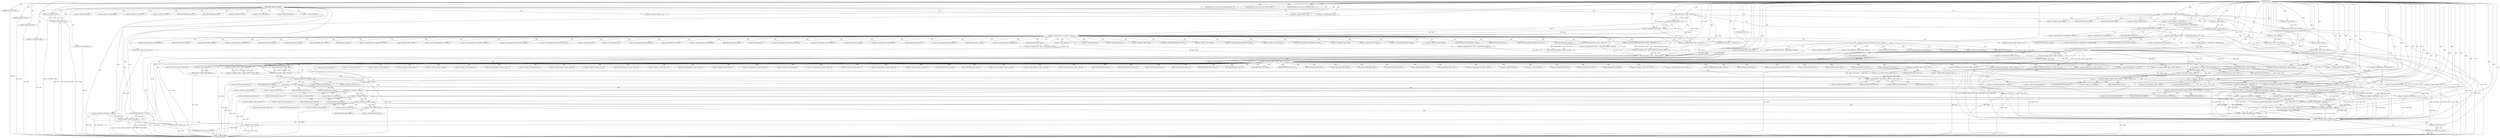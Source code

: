 digraph "FUN1" {  
"8" [label = <(METHOD,FUN1)<SUB>1</SUB>> ]
"538" [label = <(METHOD_RETURN,long)<SUB>1</SUB>> ]
"9" [label = <(PARAM,struct VAR1 *VAR1)<SUB>1</SUB>> ]
"10" [label = <(PARAM,unsigned int VAR2)<SUB>1</SUB>> ]
"11" [label = <(PARAM,unsigned long VAR3)<SUB>1</SUB>> ]
"536" [label = <(RETURN,return 0;,return 0;)<SUB>158</SUB>> ]
"16" [label = <(IDENTIFIER,VAR2,switch(VAR2))<SUB>6</SUB>> ]
"537" [label = <(LITERAL,0,return 0;)<SUB>158</SUB>> ]
"19" [label = <(IDENTIFIER,VAR7,{
	case VAR7:
	{
		
		struct digi_dinfo VAR8;
 ...)<SUB>7</SUB>> ]
"54" [label = <(IDENTIFIER,VAR15,{
	case VAR7:
	{
		
		struct digi_dinfo VAR8;
 ...)<SUB>27</SUB>> ]
"197" [label = <(IDENTIFIER,VAR36,{
	case VAR7:
	{
		
		struct digi_dinfo VAR8;
 ...)<SUB>64</SUB>> ]
"22" [label = <(FUN2,FUN2(&amp;VAR9, VAR4))<SUB>12</SUB>> ]
"26" [label = <(&lt;operator&gt;.assignment,VAR8.VAR10 = VAR11)<SUB>16</SUB>> ]
"31" [label = <(sprintf,sprintf(VAR8.VAR12, &quot;&quot;, VAR13))<SUB>17</SUB>> ]
"37" [label = <(FUN3,FUN3(&amp;VAR9, VAR4))<SUB>19</SUB>> ]
"81" [label = <(memset,memset(&amp;VAR17, 0, sizeof(VAR17)))<SUB>39</SUB>> ]
"87" [label = <(&lt;operator&gt;.assignment,VAR17.VAR19 = VAR16)<SUB>41</SUB>> ]
"92" [label = <(FUN2,FUN2(&amp;VAR20[VAR16]-&gt;VAR21, VAR4))<SUB>43</SUB>> ]
"100" [label = <(&lt;operator&gt;.assignment,VAR17.VAR22 = VAR20[VAR16]-&gt;VAR23)<SUB>45</SUB>> ]
"109" [label = <(&lt;operator&gt;.assignment,VAR17.VAR24 = VAR20[VAR16]-&gt;VAR25)<SUB>46</SUB>> ]
"118" [label = <(&lt;operator&gt;.assignment,VAR17.VAR26 = 0)<SUB>47</SUB>> ]
"123" [label = <(&lt;operator&gt;.assignment,VAR17.VAR27 = (VAR28)VAR20[VAR16]-&gt;VAR29)<SUB>48</SUB>> ]
"134" [label = <(&lt;operator&gt;.assignment,VAR17.VAR30 = (VAR28)VAR20[VAR16]-&gt;VAR29
			- V...)<SUB>49</SUB>> ]
"176" [label = <(FUN3,FUN3(&amp;VAR20[VAR16]-&gt;VAR21, VAR4))<SUB>56</SUB>> ]
"202" [label = <(&lt;operator&gt;.assignment,VAR40 = 0)<SUB>68</SUB>> ]
"206" [label = <(&lt;operator&gt;.assignment,VAR41 = 0)<SUB>69</SUB>> ]
"210" [label = <(&lt;operator&gt;.assignment,VAR42 = 0)<SUB>70</SUB>> ]
"224" [label = <(&lt;operator&gt;.assignment,VAR41 = VAR39.VAR41)<SUB>75</SUB>> ]
"229" [label = <(&lt;operator&gt;.assignment,VAR42 = VAR39.VAR42)<SUB>76</SUB>> ]
"254" [label = <(&lt;operator&gt;.assignment,VAR38 = VAR20[VAR41]-&gt;VAR43[VAR42])<SUB>86</SUB>> ]
"276" [label = <(memset,memset(&amp;VAR39, 0, sizeof(VAR39)))<SUB>91</SUB>> ]
"282" [label = <(&lt;operator&gt;.assignment,VAR39.VAR41 = VAR41)<SUB>92</SUB>> ]
"287" [label = <(&lt;operator&gt;.assignment,VAR39.VAR42 = VAR42)<SUB>93</SUB>> ]
"292" [label = <(FUN2,FUN2(&amp;VAR38-&gt;VAR46, VAR4))<SUB>95</SUB>> ]
"298" [label = <(&lt;operator&gt;.assignment,VAR40 = (VAR38-&gt;VAR47 | VAR38-&gt;VAR48))<SUB>97</SUB>> ]
"392" [label = <(&lt;operator&gt;.assignment,VAR39.VAR66 = VAR38-&gt;VAR67)<SUB>122</SUB>> ]
"399" [label = <(&lt;operator&gt;.assignment,VAR39.VAR68 = VAR38-&gt;VAR69)<SUB>123</SUB>> ]
"406" [label = <(&lt;operator&gt;.assignment,VAR39.VAR70 = VAR38-&gt;VAR71)<SUB>124</SUB>> ]
"413" [label = <(&lt;operator&gt;.assignment,VAR39.VAR72 = VAR38-&gt;VAR73)<SUB>125</SUB>> ]
"497" [label = <(&lt;operator&gt;.assignment,VAR39.VAR86 = VAR38-&gt;VAR87)<SUB>144</SUB>> ]
"504" [label = <(&lt;operator&gt;.assignment,VAR39.VAR88 = VAR38-&gt;VAR89)<SUB>145</SUB>> ]
"511" [label = <(&lt;operator&gt;.assignment,VAR39.VAR90 = VAR38-&gt;VAR91)<SUB>147</SUB>> ]
"518" [label = <(FUN3,FUN3(&amp;VAR38-&gt;VAR46, VAR4))<SUB>149</SUB>> ]
"42" [label = <(FUN4,FUN4(VAR6, &amp;VAR8, sizeof(VAR8)))<SUB>21</SUB>> ]
"59" [label = <(FUN5,FUN5(&amp;VAR16, VAR6, sizeof(int)))<SUB>33</SUB>> ]
"70" [label = <(&lt;operator&gt;.logicalOr,VAR16 &lt; 0 || VAR16 &gt;= VAR11)<SUB>36</SUB>> ]
"152" [label = <(&lt;operator&gt;.notEquals,VAR20[VAR16]-&gt;VAR32 != VAR33)<SUB>51</SUB>> ]
"185" [label = <(FUN4,FUN4(VAR6, &amp;VAR17, sizeof(VAR17)))<SUB>58</SUB>> ]
"214" [label = <(FUN5,FUN5(&amp;VAR39, VAR6, sizeof(VAR39)))<SUB>72</SUB>> ]
"235" [label = <(&lt;operator&gt;.greaterEqualsThan,VAR41 &gt;= VAR11)<SUB>79</SUB>> ]
"243" [label = <(&lt;operator&gt;.greaterEqualsThan,VAR42 &gt;= VAR20[VAR41]-&gt;VAR35)<SUB>83</SUB>> ]
"264" [label = <(&lt;operator&gt;.logicalOr,!VAR38 || VAR38-&gt;VAR44 != VAR45)<SUB>88</SUB>> ]
"308" [label = <(&lt;operator&gt;.and,VAR40 &amp; VAR49)<SUB>99</SUB>> ]
"323" [label = <(&lt;operator&gt;.and,VAR40 &amp; VAR52)<SUB>103</SUB>> ]
"338" [label = <(&lt;operator&gt;.and,VAR40 &amp; VAR55)<SUB>107</SUB>> ]
"353" [label = <(&lt;operator&gt;.and,VAR40 &amp; VAR58)<SUB>111</SUB>> ]
"368" [label = <(&lt;operator&gt;.and,VAR40 &amp; VAR61)<SUB>115</SUB>> ]
"383" [label = <(&lt;operator&gt;.and,VAR40 &amp; VAR64)<SUB>119</SUB>> ]
"421" [label = <(&lt;operator&gt;.logicalOr,VAR38-&gt;VAR74.VAR75 &amp; VAR76 ||
		    VAR38-&gt;VAR7...)<SUB>127</SUB>> ]
"448" [label = <(&lt;operator&gt;.logicalOr,(VAR38-&gt;VAR79 &amp; VAR80) ||
		    (VAR38-&gt;VAR79 &amp;...)<SUB>133</SUB>> ]
"473" [label = <(&lt;operator&gt;.logicalOr,(VAR38-&gt;VAR79 &amp; VAR83) || (VAR38-&gt;VAR79 &amp; VAR84))<SUB>139</SUB>> ]
"525" [label = <(FUN4,FUN4(VAR6, &amp;VAR39, sizeof(VAR39)))<SUB>151</SUB>> ]
"49" [label = <(RETURN,return -VAR14;,return -VAR14;)<SUB>22</SUB>> ]
"66" [label = <(RETURN,return -VAR14;,return -VAR14;)<SUB>34</SUB>> ]
"78" [label = <(RETURN,return -VAR18;,return -VAR18;)<SUB>37</SUB>> ]
"138" [label = <(&lt;operator&gt;.subtraction,(VAR28)VAR20[VAR16]-&gt;VAR29
			- VAR20[VAR16]-&gt;V...)<SUB>49</SUB>> ]
"160" [label = <(&lt;operator&gt;.assignment,VAR17.VAR34 = VAR20[VAR16]-&gt;VAR35)<SUB>52</SUB>> ]
"192" [label = <(RETURN,return -VAR14;,return -VAR14;)<SUB>59</SUB>> ]
"221" [label = <(RETURN,return -VAR14;,return -VAR14;)<SUB>73</SUB>> ]
"239" [label = <(RETURN,return -VAR18;,return -VAR18;)<SUB>80</SUB>> ]
"251" [label = <(RETURN,return -VAR18;,return -VAR18;)<SUB>84</SUB>> ]
"273" [label = <(RETURN,return -VAR18;,return -VAR18;)<SUB>89</SUB>> ]
"300" [label = <(&lt;operator&gt;.or,VAR38-&gt;VAR47 | VAR38-&gt;VAR48)<SUB>97</SUB>> ]
"312" [label = <(&lt;operators&gt;.assignmentOr,VAR39.VAR40 |= VAR50)<SUB>100</SUB>> ]
"317" [label = <(&lt;operator&gt;.assignment,VAR39.VAR51 = VAR50)<SUB>101</SUB>> ]
"327" [label = <(&lt;operators&gt;.assignmentOr,VAR39.VAR40 |= VAR53)<SUB>104</SUB>> ]
"332" [label = <(&lt;operator&gt;.assignment,VAR39.VAR54 = VAR53)<SUB>105</SUB>> ]
"342" [label = <(&lt;operators&gt;.assignmentOr,VAR39.VAR40 |= VAR56)<SUB>108</SUB>> ]
"347" [label = <(&lt;operator&gt;.assignment,VAR39.VAR57 = VAR56)<SUB>109</SUB>> ]
"357" [label = <(&lt;operators&gt;.assignmentOr,VAR39.VAR40 |= VAR59)<SUB>112</SUB>> ]
"362" [label = <(&lt;operator&gt;.assignment,VAR39.VAR60 = VAR59)<SUB>113</SUB>> ]
"372" [label = <(&lt;operators&gt;.assignmentOr,VAR39.VAR40 |= VAR62)<SUB>116</SUB>> ]
"377" [label = <(&lt;operator&gt;.assignment,VAR39.VAR63 = VAR62)<SUB>117</SUB>> ]
"387" [label = <(&lt;operators&gt;.assignmentOr,VAR39.VAR40 |= VAR65)<SUB>120</SUB>> ]
"435" [label = <(&lt;operator&gt;.assignment,VAR39.VAR78 = 1)<SUB>129</SUB>> ]
"460" [label = <(&lt;operator&gt;.assignment,VAR39.VAR82 = 1)<SUB>135</SUB>> ]
"485" [label = <(&lt;operator&gt;.assignment,VAR39.VAR85 = 1)<SUB>140</SUB>> ]
"532" [label = <(RETURN,return -VAR14;,return -VAR14;)<SUB>152</SUB>> ]
"46" [label = <(&lt;operator&gt;.sizeOf,sizeof(VAR8))<SUB>21</SUB>> ]
"50" [label = <(&lt;operator&gt;.minus,-VAR14)<SUB>22</SUB>> ]
"63" [label = <(&lt;operator&gt;.sizeOf,sizeof(int))<SUB>33</SUB>> ]
"67" [label = <(&lt;operator&gt;.minus,-VAR14)<SUB>34</SUB>> ]
"71" [label = <(&lt;operator&gt;.lessThan,VAR16 &lt; 0)<SUB>36</SUB>> ]
"74" [label = <(&lt;operator&gt;.greaterEqualsThan,VAR16 &gt;= VAR11)<SUB>36</SUB>> ]
"79" [label = <(&lt;operator&gt;.minus,-VAR18)<SUB>37</SUB>> ]
"171" [label = <(&lt;operator&gt;.assignment,VAR17.VAR34 = 0)<SUB>54</SUB>> ]
"193" [label = <(&lt;operator&gt;.minus,-VAR14)<SUB>59</SUB>> ]
"222" [label = <(&lt;operator&gt;.minus,-VAR14)<SUB>73</SUB>> ]
"240" [label = <(&lt;operator&gt;.minus,-VAR18)<SUB>80</SUB>> ]
"252" [label = <(&lt;operator&gt;.minus,-VAR18)<SUB>84</SUB>> ]
"265" [label = <(&lt;operator&gt;.logicalNot,!VAR38)<SUB>88</SUB>> ]
"267" [label = <(&lt;operator&gt;.notEquals,VAR38-&gt;VAR44 != VAR45)<SUB>88</SUB>> ]
"274" [label = <(&lt;operator&gt;.minus,-VAR18)<SUB>89</SUB>> ]
"422" [label = <(&lt;operator&gt;.and,VAR38-&gt;VAR74.VAR75 &amp; VAR76)<SUB>127</SUB>> ]
"429" [label = <(&lt;operator&gt;.and,VAR38-&gt;VAR71 &amp; VAR77)<SUB>128</SUB>> ]
"442" [label = <(&lt;operator&gt;.assignment,VAR39.VAR78 = 0)<SUB>131</SUB>> ]
"449" [label = <(&lt;operator&gt;.and,VAR38-&gt;VAR79 &amp; VAR80)<SUB>133</SUB>> ]
"454" [label = <(&lt;operator&gt;.and,VAR38-&gt;VAR79 &amp; VAR81)<SUB>134</SUB>> ]
"467" [label = <(&lt;operator&gt;.assignment,VAR39.VAR82 = 0)<SUB>137</SUB>> ]
"474" [label = <(&lt;operator&gt;.and,VAR38-&gt;VAR79 &amp; VAR83)<SUB>139</SUB>> ]
"479" [label = <(&lt;operator&gt;.and,VAR38-&gt;VAR79 &amp; VAR84)<SUB>139</SUB>> ]
"492" [label = <(&lt;operator&gt;.assignment,VAR39.VAR85 = 0)<SUB>142</SUB>> ]
"533" [label = <(&lt;operator&gt;.minus,-VAR14)<SUB>152</SUB>> ]
"23" [label = <(&lt;operator&gt;.addressOf,&amp;VAR9)<SUB>12</SUB>> ]
"27" [label = <(&lt;operator&gt;.fieldAccess,VAR8.VAR10)<SUB>16</SUB>> ]
"32" [label = <(&lt;operator&gt;.fieldAccess,VAR8.VAR12)<SUB>17</SUB>> ]
"38" [label = <(&lt;operator&gt;.addressOf,&amp;VAR9)<SUB>19</SUB>> ]
"82" [label = <(&lt;operator&gt;.addressOf,&amp;VAR17)<SUB>39</SUB>> ]
"85" [label = <(&lt;operator&gt;.sizeOf,sizeof(VAR17))<SUB>39</SUB>> ]
"88" [label = <(&lt;operator&gt;.fieldAccess,VAR17.VAR19)<SUB>41</SUB>> ]
"93" [label = <(&lt;operator&gt;.addressOf,&amp;VAR20[VAR16]-&gt;VAR21)<SUB>43</SUB>> ]
"101" [label = <(&lt;operator&gt;.fieldAccess,VAR17.VAR22)<SUB>45</SUB>> ]
"104" [label = <(&lt;operator&gt;.indirectFieldAccess,VAR20[VAR16]-&gt;VAR23)<SUB>45</SUB>> ]
"110" [label = <(&lt;operator&gt;.fieldAccess,VAR17.VAR24)<SUB>46</SUB>> ]
"113" [label = <(&lt;operator&gt;.indirectFieldAccess,VAR20[VAR16]-&gt;VAR25)<SUB>46</SUB>> ]
"119" [label = <(&lt;operator&gt;.fieldAccess,VAR17.VAR26)<SUB>47</SUB>> ]
"124" [label = <(&lt;operator&gt;.fieldAccess,VAR17.VAR27)<SUB>48</SUB>> ]
"127" [label = <(&lt;operator&gt;.cast,(VAR28)VAR20[VAR16]-&gt;VAR29)<SUB>48</SUB>> ]
"135" [label = <(&lt;operator&gt;.fieldAccess,VAR17.VAR30)<SUB>49</SUB>> ]
"177" [label = <(&lt;operator&gt;.addressOf,&amp;VAR20[VAR16]-&gt;VAR21)<SUB>56</SUB>> ]
"226" [label = <(&lt;operator&gt;.fieldAccess,VAR39.VAR41)<SUB>75</SUB>> ]
"231" [label = <(&lt;operator&gt;.fieldAccess,VAR39.VAR42)<SUB>76</SUB>> ]
"256" [label = <(&lt;operator&gt;.indirectIndexAccess,VAR20[VAR41]-&gt;VAR43[VAR42])<SUB>86</SUB>> ]
"277" [label = <(&lt;operator&gt;.addressOf,&amp;VAR39)<SUB>91</SUB>> ]
"280" [label = <(&lt;operator&gt;.sizeOf,sizeof(VAR39))<SUB>91</SUB>> ]
"283" [label = <(&lt;operator&gt;.fieldAccess,VAR39.VAR41)<SUB>92</SUB>> ]
"288" [label = <(&lt;operator&gt;.fieldAccess,VAR39.VAR42)<SUB>93</SUB>> ]
"293" [label = <(&lt;operator&gt;.addressOf,&amp;VAR38-&gt;VAR46)<SUB>95</SUB>> ]
"393" [label = <(&lt;operator&gt;.fieldAccess,VAR39.VAR66)<SUB>122</SUB>> ]
"396" [label = <(&lt;operator&gt;.indirectFieldAccess,VAR38-&gt;VAR67)<SUB>122</SUB>> ]
"400" [label = <(&lt;operator&gt;.fieldAccess,VAR39.VAR68)<SUB>123</SUB>> ]
"403" [label = <(&lt;operator&gt;.indirectFieldAccess,VAR38-&gt;VAR69)<SUB>123</SUB>> ]
"407" [label = <(&lt;operator&gt;.fieldAccess,VAR39.VAR70)<SUB>124</SUB>> ]
"410" [label = <(&lt;operator&gt;.indirectFieldAccess,VAR38-&gt;VAR71)<SUB>124</SUB>> ]
"414" [label = <(&lt;operator&gt;.fieldAccess,VAR39.VAR72)<SUB>125</SUB>> ]
"417" [label = <(&lt;operator&gt;.indirectFieldAccess,VAR38-&gt;VAR73)<SUB>125</SUB>> ]
"498" [label = <(&lt;operator&gt;.fieldAccess,VAR39.VAR86)<SUB>144</SUB>> ]
"501" [label = <(&lt;operator&gt;.indirectFieldAccess,VAR38-&gt;VAR87)<SUB>144</SUB>> ]
"505" [label = <(&lt;operator&gt;.fieldAccess,VAR39.VAR88)<SUB>145</SUB>> ]
"508" [label = <(&lt;operator&gt;.indirectFieldAccess,VAR38-&gt;VAR89)<SUB>145</SUB>> ]
"512" [label = <(&lt;operator&gt;.fieldAccess,VAR39.VAR90)<SUB>147</SUB>> ]
"515" [label = <(&lt;operator&gt;.indirectFieldAccess,VAR38-&gt;VAR91)<SUB>147</SUB>> ]
"519" [label = <(&lt;operator&gt;.addressOf,&amp;VAR38-&gt;VAR46)<SUB>149</SUB>> ]
"29" [label = <(FIELD_IDENTIFIER,VAR10,VAR10)<SUB>16</SUB>> ]
"34" [label = <(FIELD_IDENTIFIER,VAR12,VAR12)<SUB>17</SUB>> ]
"44" [label = <(&lt;operator&gt;.addressOf,&amp;VAR8)<SUB>21</SUB>> ]
"60" [label = <(&lt;operator&gt;.addressOf,&amp;VAR16)<SUB>33</SUB>> ]
"90" [label = <(FIELD_IDENTIFIER,VAR19,VAR19)<SUB>41</SUB>> ]
"94" [label = <(&lt;operator&gt;.indirectFieldAccess,VAR20[VAR16]-&gt;VAR21)<SUB>43</SUB>> ]
"103" [label = <(FIELD_IDENTIFIER,VAR22,VAR22)<SUB>45</SUB>> ]
"105" [label = <(&lt;operator&gt;.indirectIndexAccess,VAR20[VAR16])<SUB>45</SUB>> ]
"108" [label = <(FIELD_IDENTIFIER,VAR23,VAR23)<SUB>45</SUB>> ]
"112" [label = <(FIELD_IDENTIFIER,VAR24,VAR24)<SUB>46</SUB>> ]
"114" [label = <(&lt;operator&gt;.indirectIndexAccess,VAR20[VAR16])<SUB>46</SUB>> ]
"117" [label = <(FIELD_IDENTIFIER,VAR25,VAR25)<SUB>46</SUB>> ]
"121" [label = <(FIELD_IDENTIFIER,VAR26,VAR26)<SUB>47</SUB>> ]
"126" [label = <(FIELD_IDENTIFIER,VAR27,VAR27)<SUB>48</SUB>> ]
"128" [label = <(UNKNOWN,VAR28,VAR28)<SUB>48</SUB>> ]
"129" [label = <(&lt;operator&gt;.indirectFieldAccess,VAR20[VAR16]-&gt;VAR29)<SUB>48</SUB>> ]
"137" [label = <(FIELD_IDENTIFIER,VAR30,VAR30)<SUB>49</SUB>> ]
"139" [label = <(&lt;operator&gt;.cast,(VAR28)VAR20[VAR16]-&gt;VAR29)<SUB>49</SUB>> ]
"146" [label = <(&lt;operator&gt;.indirectFieldAccess,VAR20[VAR16]-&gt;VAR31)<SUB>50</SUB>> ]
"153" [label = <(&lt;operator&gt;.indirectFieldAccess,VAR20[VAR16]-&gt;VAR32)<SUB>51</SUB>> ]
"178" [label = <(&lt;operator&gt;.indirectFieldAccess,VAR20[VAR16]-&gt;VAR21)<SUB>56</SUB>> ]
"187" [label = <(&lt;operator&gt;.addressOf,&amp;VAR17)<SUB>58</SUB>> ]
"189" [label = <(&lt;operator&gt;.sizeOf,sizeof(VAR17))<SUB>58</SUB>> ]
"215" [label = <(&lt;operator&gt;.addressOf,&amp;VAR39)<SUB>72</SUB>> ]
"218" [label = <(&lt;operator&gt;.sizeOf,sizeof(VAR39))<SUB>72</SUB>> ]
"228" [label = <(FIELD_IDENTIFIER,VAR41,VAR41)<SUB>75</SUB>> ]
"233" [label = <(FIELD_IDENTIFIER,VAR42,VAR42)<SUB>76</SUB>> ]
"245" [label = <(&lt;operator&gt;.indirectFieldAccess,VAR20[VAR41]-&gt;VAR35)<SUB>83</SUB>> ]
"257" [label = <(&lt;operator&gt;.indirectFieldAccess,VAR20[VAR41]-&gt;VAR43)<SUB>86</SUB>> ]
"285" [label = <(FIELD_IDENTIFIER,VAR41,VAR41)<SUB>92</SUB>> ]
"290" [label = <(FIELD_IDENTIFIER,VAR42,VAR42)<SUB>93</SUB>> ]
"294" [label = <(&lt;operator&gt;.indirectFieldAccess,VAR38-&gt;VAR46)<SUB>95</SUB>> ]
"301" [label = <(&lt;operator&gt;.indirectFieldAccess,VAR38-&gt;VAR47)<SUB>97</SUB>> ]
"304" [label = <(&lt;operator&gt;.indirectFieldAccess,VAR38-&gt;VAR48)<SUB>97</SUB>> ]
"395" [label = <(FIELD_IDENTIFIER,VAR66,VAR66)<SUB>122</SUB>> ]
"398" [label = <(FIELD_IDENTIFIER,VAR67,VAR67)<SUB>122</SUB>> ]
"402" [label = <(FIELD_IDENTIFIER,VAR68,VAR68)<SUB>123</SUB>> ]
"405" [label = <(FIELD_IDENTIFIER,VAR69,VAR69)<SUB>123</SUB>> ]
"409" [label = <(FIELD_IDENTIFIER,VAR70,VAR70)<SUB>124</SUB>> ]
"412" [label = <(FIELD_IDENTIFIER,VAR71,VAR71)<SUB>124</SUB>> ]
"416" [label = <(FIELD_IDENTIFIER,VAR72,VAR72)<SUB>125</SUB>> ]
"419" [label = <(FIELD_IDENTIFIER,VAR73,VAR73)<SUB>125</SUB>> ]
"500" [label = <(FIELD_IDENTIFIER,VAR86,VAR86)<SUB>144</SUB>> ]
"503" [label = <(FIELD_IDENTIFIER,VAR87,VAR87)<SUB>144</SUB>> ]
"507" [label = <(FIELD_IDENTIFIER,VAR88,VAR88)<SUB>145</SUB>> ]
"510" [label = <(FIELD_IDENTIFIER,VAR89,VAR89)<SUB>145</SUB>> ]
"514" [label = <(FIELD_IDENTIFIER,VAR90,VAR90)<SUB>147</SUB>> ]
"517" [label = <(FIELD_IDENTIFIER,VAR91,VAR91)<SUB>147</SUB>> ]
"520" [label = <(&lt;operator&gt;.indirectFieldAccess,VAR38-&gt;VAR46)<SUB>149</SUB>> ]
"527" [label = <(&lt;operator&gt;.addressOf,&amp;VAR39)<SUB>151</SUB>> ]
"529" [label = <(&lt;operator&gt;.sizeOf,sizeof(VAR39))<SUB>151</SUB>> ]
"95" [label = <(&lt;operator&gt;.indirectIndexAccess,VAR20[VAR16])<SUB>43</SUB>> ]
"98" [label = <(FIELD_IDENTIFIER,VAR21,VAR21)<SUB>43</SUB>> ]
"130" [label = <(&lt;operator&gt;.indirectIndexAccess,VAR20[VAR16])<SUB>48</SUB>> ]
"133" [label = <(FIELD_IDENTIFIER,VAR29,VAR29)<SUB>48</SUB>> ]
"140" [label = <(UNKNOWN,VAR28,VAR28)<SUB>49</SUB>> ]
"141" [label = <(&lt;operator&gt;.indirectFieldAccess,VAR20[VAR16]-&gt;VAR29)<SUB>49</SUB>> ]
"147" [label = <(&lt;operator&gt;.indirectIndexAccess,VAR20[VAR16])<SUB>50</SUB>> ]
"150" [label = <(FIELD_IDENTIFIER,VAR31,VAR31)<SUB>50</SUB>> ]
"154" [label = <(&lt;operator&gt;.indirectIndexAccess,VAR20[VAR16])<SUB>51</SUB>> ]
"157" [label = <(FIELD_IDENTIFIER,VAR32,VAR32)<SUB>51</SUB>> ]
"161" [label = <(&lt;operator&gt;.fieldAccess,VAR17.VAR34)<SUB>52</SUB>> ]
"164" [label = <(&lt;operator&gt;.indirectFieldAccess,VAR20[VAR16]-&gt;VAR35)<SUB>52</SUB>> ]
"179" [label = <(&lt;operator&gt;.indirectIndexAccess,VAR20[VAR16])<SUB>56</SUB>> ]
"182" [label = <(FIELD_IDENTIFIER,VAR21,VAR21)<SUB>56</SUB>> ]
"246" [label = <(&lt;operator&gt;.indirectIndexAccess,VAR20[VAR41])<SUB>83</SUB>> ]
"249" [label = <(FIELD_IDENTIFIER,VAR35,VAR35)<SUB>83</SUB>> ]
"258" [label = <(&lt;operator&gt;.indirectIndexAccess,VAR20[VAR41])<SUB>86</SUB>> ]
"261" [label = <(FIELD_IDENTIFIER,VAR43,VAR43)<SUB>86</SUB>> ]
"268" [label = <(&lt;operator&gt;.indirectFieldAccess,VAR38-&gt;VAR44)<SUB>88</SUB>> ]
"296" [label = <(FIELD_IDENTIFIER,VAR46,VAR46)<SUB>95</SUB>> ]
"303" [label = <(FIELD_IDENTIFIER,VAR47,VAR47)<SUB>97</SUB>> ]
"306" [label = <(FIELD_IDENTIFIER,VAR48,VAR48)<SUB>97</SUB>> ]
"313" [label = <(&lt;operator&gt;.fieldAccess,VAR39.VAR40)<SUB>100</SUB>> ]
"318" [label = <(&lt;operator&gt;.fieldAccess,VAR39.VAR51)<SUB>101</SUB>> ]
"328" [label = <(&lt;operator&gt;.fieldAccess,VAR39.VAR40)<SUB>104</SUB>> ]
"333" [label = <(&lt;operator&gt;.fieldAccess,VAR39.VAR54)<SUB>105</SUB>> ]
"343" [label = <(&lt;operator&gt;.fieldAccess,VAR39.VAR40)<SUB>108</SUB>> ]
"348" [label = <(&lt;operator&gt;.fieldAccess,VAR39.VAR57)<SUB>109</SUB>> ]
"358" [label = <(&lt;operator&gt;.fieldAccess,VAR39.VAR40)<SUB>112</SUB>> ]
"363" [label = <(&lt;operator&gt;.fieldAccess,VAR39.VAR60)<SUB>113</SUB>> ]
"373" [label = <(&lt;operator&gt;.fieldAccess,VAR39.VAR40)<SUB>116</SUB>> ]
"378" [label = <(&lt;operator&gt;.fieldAccess,VAR39.VAR63)<SUB>117</SUB>> ]
"388" [label = <(&lt;operator&gt;.fieldAccess,VAR39.VAR40)<SUB>120</SUB>> ]
"423" [label = <(&lt;operator&gt;.fieldAccess,VAR38-&gt;VAR74.VAR75)<SUB>127</SUB>> ]
"430" [label = <(&lt;operator&gt;.indirectFieldAccess,VAR38-&gt;VAR71)<SUB>128</SUB>> ]
"436" [label = <(&lt;operator&gt;.fieldAccess,VAR39.VAR78)<SUB>129</SUB>> ]
"450" [label = <(&lt;operator&gt;.indirectFieldAccess,VAR38-&gt;VAR79)<SUB>133</SUB>> ]
"455" [label = <(&lt;operator&gt;.indirectFieldAccess,VAR38-&gt;VAR79)<SUB>134</SUB>> ]
"461" [label = <(&lt;operator&gt;.fieldAccess,VAR39.VAR82)<SUB>135</SUB>> ]
"475" [label = <(&lt;operator&gt;.indirectFieldAccess,VAR38-&gt;VAR79)<SUB>139</SUB>> ]
"480" [label = <(&lt;operator&gt;.indirectFieldAccess,VAR38-&gt;VAR79)<SUB>139</SUB>> ]
"486" [label = <(&lt;operator&gt;.fieldAccess,VAR39.VAR85)<SUB>140</SUB>> ]
"522" [label = <(FIELD_IDENTIFIER,VAR46,VAR46)<SUB>149</SUB>> ]
"142" [label = <(&lt;operator&gt;.indirectIndexAccess,VAR20[VAR16])<SUB>49</SUB>> ]
"145" [label = <(FIELD_IDENTIFIER,VAR29,VAR29)<SUB>49</SUB>> ]
"163" [label = <(FIELD_IDENTIFIER,VAR34,VAR34)<SUB>52</SUB>> ]
"165" [label = <(&lt;operator&gt;.indirectIndexAccess,VAR20[VAR16])<SUB>52</SUB>> ]
"168" [label = <(FIELD_IDENTIFIER,VAR35,VAR35)<SUB>52</SUB>> ]
"172" [label = <(&lt;operator&gt;.fieldAccess,VAR17.VAR34)<SUB>54</SUB>> ]
"270" [label = <(FIELD_IDENTIFIER,VAR44,VAR44)<SUB>88</SUB>> ]
"315" [label = <(FIELD_IDENTIFIER,VAR40,VAR40)<SUB>100</SUB>> ]
"320" [label = <(FIELD_IDENTIFIER,VAR51,VAR51)<SUB>101</SUB>> ]
"330" [label = <(FIELD_IDENTIFIER,VAR40,VAR40)<SUB>104</SUB>> ]
"335" [label = <(FIELD_IDENTIFIER,VAR54,VAR54)<SUB>105</SUB>> ]
"345" [label = <(FIELD_IDENTIFIER,VAR40,VAR40)<SUB>108</SUB>> ]
"350" [label = <(FIELD_IDENTIFIER,VAR57,VAR57)<SUB>109</SUB>> ]
"360" [label = <(FIELD_IDENTIFIER,VAR40,VAR40)<SUB>112</SUB>> ]
"365" [label = <(FIELD_IDENTIFIER,VAR60,VAR60)<SUB>113</SUB>> ]
"375" [label = <(FIELD_IDENTIFIER,VAR40,VAR40)<SUB>116</SUB>> ]
"380" [label = <(FIELD_IDENTIFIER,VAR63,VAR63)<SUB>117</SUB>> ]
"390" [label = <(FIELD_IDENTIFIER,VAR40,VAR40)<SUB>120</SUB>> ]
"424" [label = <(&lt;operator&gt;.indirectFieldAccess,VAR38-&gt;VAR74)<SUB>127</SUB>> ]
"427" [label = <(FIELD_IDENTIFIER,VAR75,VAR75)<SUB>127</SUB>> ]
"432" [label = <(FIELD_IDENTIFIER,VAR71,VAR71)<SUB>128</SUB>> ]
"438" [label = <(FIELD_IDENTIFIER,VAR78,VAR78)<SUB>129</SUB>> ]
"443" [label = <(&lt;operator&gt;.fieldAccess,VAR39.VAR78)<SUB>131</SUB>> ]
"452" [label = <(FIELD_IDENTIFIER,VAR79,VAR79)<SUB>133</SUB>> ]
"457" [label = <(FIELD_IDENTIFIER,VAR79,VAR79)<SUB>134</SUB>> ]
"463" [label = <(FIELD_IDENTIFIER,VAR82,VAR82)<SUB>135</SUB>> ]
"468" [label = <(&lt;operator&gt;.fieldAccess,VAR39.VAR82)<SUB>137</SUB>> ]
"477" [label = <(FIELD_IDENTIFIER,VAR79,VAR79)<SUB>139</SUB>> ]
"482" [label = <(FIELD_IDENTIFIER,VAR79,VAR79)<SUB>139</SUB>> ]
"488" [label = <(FIELD_IDENTIFIER,VAR85,VAR85)<SUB>140</SUB>> ]
"493" [label = <(&lt;operator&gt;.fieldAccess,VAR39.VAR85)<SUB>142</SUB>> ]
"174" [label = <(FIELD_IDENTIFIER,VAR34,VAR34)<SUB>54</SUB>> ]
"426" [label = <(FIELD_IDENTIFIER,VAR74,VAR74)<SUB>127</SUB>> ]
"445" [label = <(FIELD_IDENTIFIER,VAR78,VAR78)<SUB>131</SUB>> ]
"470" [label = <(FIELD_IDENTIFIER,VAR82,VAR82)<SUB>137</SUB>> ]
"495" [label = <(FIELD_IDENTIFIER,VAR85,VAR85)<SUB>142</SUB>> ]
  "239" -> "538"  [ label = "DDG: &lt;RET&gt;"] 
  "192" -> "538"  [ label = "DDG: &lt;RET&gt;"] 
  "532" -> "538"  [ label = "DDG: &lt;RET&gt;"] 
  "251" -> "538"  [ label = "DDG: &lt;RET&gt;"] 
  "78" -> "538"  [ label = "DDG: &lt;RET&gt;"] 
  "536" -> "538"  [ label = "DDG: &lt;RET&gt;"] 
  "221" -> "538"  [ label = "DDG: &lt;RET&gt;"] 
  "273" -> "538"  [ label = "DDG: &lt;RET&gt;"] 
  "49" -> "538"  [ label = "DDG: &lt;RET&gt;"] 
  "66" -> "538"  [ label = "DDG: &lt;RET&gt;"] 
  "9" -> "538"  [ label = "DDG: VAR1"] 
  "10" -> "538"  [ label = "DDG: VAR2"] 
  "11" -> "538"  [ label = "DDG: VAR3"] 
  "22" -> "538"  [ label = "DDG: FUN2(&amp;VAR9, VAR4)"] 
  "26" -> "538"  [ label = "DDG: VAR11"] 
  "26" -> "538"  [ label = "DDG: VAR8.VAR10 = VAR11"] 
  "31" -> "538"  [ label = "DDG: sprintf(VAR8.VAR12, &quot;&quot;, VAR13)"] 
  "37" -> "538"  [ label = "DDG: &amp;VAR9"] 
  "37" -> "538"  [ label = "DDG: VAR4"] 
  "37" -> "538"  [ label = "DDG: FUN3(&amp;VAR9, VAR4)"] 
  "42" -> "538"  [ label = "DDG: VAR6"] 
  "42" -> "538"  [ label = "DDG: &amp;VAR8"] 
  "46" -> "538"  [ label = "DDG: VAR8"] 
  "42" -> "538"  [ label = "DDG: FUN4(VAR6, &amp;VAR8, sizeof(VAR8))"] 
  "50" -> "538"  [ label = "DDG: VAR14"] 
  "50" -> "538"  [ label = "DDG: -VAR14"] 
  "152" -> "538"  [ label = "DDG: VAR33"] 
  "308" -> "538"  [ label = "DDG: VAR49"] 
  "474" -> "538"  [ label = "DDG: VAR83"] 
  "338" -> "538"  [ label = "DDG: VAR55"] 
  "383" -> "538"  [ label = "DDG: VAR64"] 
  "449" -> "538"  [ label = "DDG: VAR80"] 
  "267" -> "538"  [ label = "DDG: VAR45"] 
  "387" -> "538"  [ label = "DDG: VAR65"] 
  "31" -> "538"  [ label = "DDG: VAR13"] 
  "422" -> "538"  [ label = "DDG: VAR76"] 
  "429" -> "538"  [ label = "DDG: VAR77"] 
  "63" -> "538"  [ label = "DDG: int"] 
  "368" -> "538"  [ label = "DDG: VAR61"] 
  "479" -> "538"  [ label = "DDG: VAR84"] 
  "454" -> "538"  [ label = "DDG: VAR81"] 
  "353" -> "538"  [ label = "DDG: VAR58"] 
  "323" -> "538"  [ label = "DDG: VAR52"] 
  "8" -> "9"  [ label = "DDG: "] 
  "8" -> "10"  [ label = "DDG: "] 
  "8" -> "11"  [ label = "DDG: "] 
  "537" -> "536"  [ label = "DDG: 0"] 
  "8" -> "536"  [ label = "DDG: "] 
  "8" -> "16"  [ label = "DDG: "] 
  "8" -> "537"  [ label = "DDG: "] 
  "8" -> "19"  [ label = "DDG: "] 
  "8" -> "54"  [ label = "DDG: "] 
  "8" -> "197"  [ label = "DDG: "] 
  "8" -> "26"  [ label = "DDG: "] 
  "59" -> "87"  [ label = "DDG: &amp;VAR16"] 
  "71" -> "87"  [ label = "DDG: VAR16"] 
  "74" -> "87"  [ label = "DDG: VAR16"] 
  "8" -> "87"  [ label = "DDG: "] 
  "8" -> "118"  [ label = "DDG: "] 
  "138" -> "134"  [ label = "DDG: (VAR28)VAR20[VAR16]-&gt;VAR29"] 
  "138" -> "134"  [ label = "DDG: VAR20[VAR16]-&gt;VAR31"] 
  "8" -> "202"  [ label = "DDG: "] 
  "8" -> "206"  [ label = "DDG: "] 
  "8" -> "210"  [ label = "DDG: "] 
  "235" -> "282"  [ label = "DDG: VAR41"] 
  "8" -> "282"  [ label = "DDG: "] 
  "243" -> "287"  [ label = "DDG: VAR42"] 
  "8" -> "287"  [ label = "DDG: "] 
  "300" -> "298"  [ label = "DDG: VAR38-&gt;VAR47"] 
  "300" -> "298"  [ label = "DDG: VAR38-&gt;VAR48"] 
  "265" -> "392"  [ label = "DDG: VAR38"] 
  "265" -> "399"  [ label = "DDG: VAR38"] 
  "265" -> "406"  [ label = "DDG: VAR38"] 
  "265" -> "413"  [ label = "DDG: VAR38"] 
  "265" -> "497"  [ label = "DDG: VAR38"] 
  "265" -> "504"  [ label = "DDG: VAR38"] 
  "265" -> "511"  [ label = "DDG: VAR38"] 
  "8" -> "22"  [ label = "DDG: "] 
  "8" -> "31"  [ label = "DDG: "] 
  "22" -> "37"  [ label = "DDG: &amp;VAR9"] 
  "8" -> "37"  [ label = "DDG: "] 
  "22" -> "37"  [ label = "DDG: VAR4"] 
  "8" -> "81"  [ label = "DDG: "] 
  "8" -> "92"  [ label = "DDG: "] 
  "92" -> "176"  [ label = "DDG: &amp;VAR20[VAR16]-&gt;VAR21"] 
  "92" -> "176"  [ label = "DDG: VAR4"] 
  "8" -> "176"  [ label = "DDG: "] 
  "214" -> "276"  [ label = "DDG: &amp;VAR39"] 
  "8" -> "276"  [ label = "DDG: "] 
  "265" -> "292"  [ label = "DDG: VAR38"] 
  "8" -> "292"  [ label = "DDG: "] 
  "292" -> "518"  [ label = "DDG: &amp;VAR38-&gt;VAR46"] 
  "265" -> "518"  [ label = "DDG: VAR38"] 
  "292" -> "518"  [ label = "DDG: VAR4"] 
  "8" -> "518"  [ label = "DDG: "] 
  "8" -> "42"  [ label = "DDG: "] 
  "26" -> "42"  [ label = "DDG: VAR8.VAR10"] 
  "31" -> "42"  [ label = "DDG: VAR8.VAR12"] 
  "50" -> "49"  [ label = "DDG: -VAR14"] 
  "8" -> "59"  [ label = "DDG: "] 
  "67" -> "66"  [ label = "DDG: -VAR14"] 
  "71" -> "70"  [ label = "DDG: VAR16"] 
  "71" -> "70"  [ label = "DDG: 0"] 
  "74" -> "70"  [ label = "DDG: VAR16"] 
  "74" -> "70"  [ label = "DDG: VAR11"] 
  "79" -> "78"  [ label = "DDG: -VAR18"] 
  "8" -> "152"  [ label = "DDG: "] 
  "59" -> "185"  [ label = "DDG: VAR6"] 
  "8" -> "185"  [ label = "DDG: "] 
  "81" -> "185"  [ label = "DDG: &amp;VAR17"] 
  "87" -> "185"  [ label = "DDG: VAR17.VAR19"] 
  "100" -> "185"  [ label = "DDG: VAR17.VAR22"] 
  "109" -> "185"  [ label = "DDG: VAR17.VAR24"] 
  "118" -> "185"  [ label = "DDG: VAR17.VAR26"] 
  "123" -> "185"  [ label = "DDG: VAR17.VAR27"] 
  "134" -> "185"  [ label = "DDG: VAR17.VAR30"] 
  "171" -> "185"  [ label = "DDG: VAR17.VAR34"] 
  "160" -> "185"  [ label = "DDG: VAR17.VAR34"] 
  "193" -> "192"  [ label = "DDG: -VAR14"] 
  "8" -> "214"  [ label = "DDG: "] 
  "222" -> "221"  [ label = "DDG: -VAR14"] 
  "224" -> "235"  [ label = "DDG: VAR41"] 
  "8" -> "235"  [ label = "DDG: "] 
  "240" -> "239"  [ label = "DDG: -VAR18"] 
  "229" -> "243"  [ label = "DDG: VAR42"] 
  "8" -> "243"  [ label = "DDG: "] 
  "252" -> "251"  [ label = "DDG: -VAR18"] 
  "265" -> "264"  [ label = "DDG: VAR38"] 
  "267" -> "264"  [ label = "DDG: VAR38-&gt;VAR44"] 
  "267" -> "264"  [ label = "DDG: VAR45"] 
  "274" -> "273"  [ label = "DDG: -VAR18"] 
  "265" -> "300"  [ label = "DDG: VAR38"] 
  "298" -> "308"  [ label = "DDG: VAR40"] 
  "8" -> "308"  [ label = "DDG: "] 
  "8" -> "312"  [ label = "DDG: "] 
  "8" -> "317"  [ label = "DDG: "] 
  "308" -> "323"  [ label = "DDG: VAR40"] 
  "8" -> "323"  [ label = "DDG: "] 
  "8" -> "327"  [ label = "DDG: "] 
  "8" -> "332"  [ label = "DDG: "] 
  "323" -> "338"  [ label = "DDG: VAR40"] 
  "8" -> "338"  [ label = "DDG: "] 
  "8" -> "342"  [ label = "DDG: "] 
  "8" -> "347"  [ label = "DDG: "] 
  "338" -> "353"  [ label = "DDG: VAR40"] 
  "8" -> "353"  [ label = "DDG: "] 
  "8" -> "357"  [ label = "DDG: "] 
  "8" -> "362"  [ label = "DDG: "] 
  "353" -> "368"  [ label = "DDG: VAR40"] 
  "8" -> "368"  [ label = "DDG: "] 
  "8" -> "372"  [ label = "DDG: "] 
  "8" -> "377"  [ label = "DDG: "] 
  "368" -> "383"  [ label = "DDG: VAR40"] 
  "8" -> "383"  [ label = "DDG: "] 
  "8" -> "387"  [ label = "DDG: "] 
  "422" -> "421"  [ label = "DDG: VAR38-&gt;VAR74.VAR75"] 
  "422" -> "421"  [ label = "DDG: VAR76"] 
  "429" -> "421"  [ label = "DDG: VAR38-&gt;VAR71"] 
  "429" -> "421"  [ label = "DDG: VAR77"] 
  "8" -> "435"  [ label = "DDG: "] 
  "449" -> "448"  [ label = "DDG: VAR38-&gt;VAR79"] 
  "449" -> "448"  [ label = "DDG: VAR80"] 
  "454" -> "448"  [ label = "DDG: VAR38-&gt;VAR79"] 
  "454" -> "448"  [ label = "DDG: VAR81"] 
  "8" -> "460"  [ label = "DDG: "] 
  "474" -> "473"  [ label = "DDG: VAR38-&gt;VAR79"] 
  "474" -> "473"  [ label = "DDG: VAR83"] 
  "479" -> "473"  [ label = "DDG: VAR38-&gt;VAR79"] 
  "479" -> "473"  [ label = "DDG: VAR84"] 
  "8" -> "485"  [ label = "DDG: "] 
  "214" -> "525"  [ label = "DDG: VAR6"] 
  "8" -> "525"  [ label = "DDG: "] 
  "276" -> "525"  [ label = "DDG: &amp;VAR39"] 
  "282" -> "525"  [ label = "DDG: VAR39.VAR41"] 
  "287" -> "525"  [ label = "DDG: VAR39.VAR42"] 
  "312" -> "525"  [ label = "DDG: VAR39.VAR40"] 
  "317" -> "525"  [ label = "DDG: VAR39.VAR51"] 
  "327" -> "525"  [ label = "DDG: VAR39.VAR40"] 
  "332" -> "525"  [ label = "DDG: VAR39.VAR54"] 
  "342" -> "525"  [ label = "DDG: VAR39.VAR40"] 
  "347" -> "525"  [ label = "DDG: VAR39.VAR57"] 
  "357" -> "525"  [ label = "DDG: VAR39.VAR40"] 
  "362" -> "525"  [ label = "DDG: VAR39.VAR60"] 
  "372" -> "525"  [ label = "DDG: VAR39.VAR40"] 
  "377" -> "525"  [ label = "DDG: VAR39.VAR63"] 
  "387" -> "525"  [ label = "DDG: VAR39.VAR40"] 
  "392" -> "525"  [ label = "DDG: VAR39.VAR66"] 
  "399" -> "525"  [ label = "DDG: VAR39.VAR68"] 
  "406" -> "525"  [ label = "DDG: VAR39.VAR70"] 
  "413" -> "525"  [ label = "DDG: VAR39.VAR72"] 
  "442" -> "525"  [ label = "DDG: VAR39.VAR78"] 
  "435" -> "525"  [ label = "DDG: VAR39.VAR78"] 
  "467" -> "525"  [ label = "DDG: VAR39.VAR82"] 
  "460" -> "525"  [ label = "DDG: VAR39.VAR82"] 
  "492" -> "525"  [ label = "DDG: VAR39.VAR85"] 
  "485" -> "525"  [ label = "DDG: VAR39.VAR85"] 
  "497" -> "525"  [ label = "DDG: VAR39.VAR86"] 
  "504" -> "525"  [ label = "DDG: VAR39.VAR88"] 
  "511" -> "525"  [ label = "DDG: VAR39.VAR90"] 
  "533" -> "532"  [ label = "DDG: -VAR14"] 
  "59" -> "71"  [ label = "DDG: &amp;VAR16"] 
  "8" -> "71"  [ label = "DDG: "] 
  "59" -> "74"  [ label = "DDG: &amp;VAR16"] 
  "71" -> "74"  [ label = "DDG: VAR16"] 
  "8" -> "74"  [ label = "DDG: "] 
  "8" -> "171"  [ label = "DDG: "] 
  "254" -> "265"  [ label = "DDG: VAR38"] 
  "8" -> "265"  [ label = "DDG: "] 
  "265" -> "267"  [ label = "DDG: VAR38"] 
  "8" -> "267"  [ label = "DDG: "] 
  "312" -> "327"  [ label = "DDG: VAR39.VAR40"] 
  "312" -> "342"  [ label = "DDG: VAR39.VAR40"] 
  "327" -> "342"  [ label = "DDG: VAR39.VAR40"] 
  "312" -> "357"  [ label = "DDG: VAR39.VAR40"] 
  "327" -> "357"  [ label = "DDG: VAR39.VAR40"] 
  "342" -> "357"  [ label = "DDG: VAR39.VAR40"] 
  "312" -> "372"  [ label = "DDG: VAR39.VAR40"] 
  "327" -> "372"  [ label = "DDG: VAR39.VAR40"] 
  "342" -> "372"  [ label = "DDG: VAR39.VAR40"] 
  "357" -> "372"  [ label = "DDG: VAR39.VAR40"] 
  "312" -> "387"  [ label = "DDG: VAR39.VAR40"] 
  "327" -> "387"  [ label = "DDG: VAR39.VAR40"] 
  "342" -> "387"  [ label = "DDG: VAR39.VAR40"] 
  "357" -> "387"  [ label = "DDG: VAR39.VAR40"] 
  "372" -> "387"  [ label = "DDG: VAR39.VAR40"] 
  "8" -> "422"  [ label = "DDG: "] 
  "265" -> "429"  [ label = "DDG: VAR38"] 
  "8" -> "429"  [ label = "DDG: "] 
  "8" -> "442"  [ label = "DDG: "] 
  "265" -> "449"  [ label = "DDG: VAR38"] 
  "8" -> "449"  [ label = "DDG: "] 
  "265" -> "454"  [ label = "DDG: VAR38"] 
  "449" -> "454"  [ label = "DDG: VAR38-&gt;VAR79"] 
  "8" -> "454"  [ label = "DDG: "] 
  "8" -> "467"  [ label = "DDG: "] 
  "265" -> "474"  [ label = "DDG: VAR38"] 
  "449" -> "474"  [ label = "DDG: VAR38-&gt;VAR79"] 
  "454" -> "474"  [ label = "DDG: VAR38-&gt;VAR79"] 
  "8" -> "474"  [ label = "DDG: "] 
  "265" -> "479"  [ label = "DDG: VAR38"] 
  "474" -> "479"  [ label = "DDG: VAR38-&gt;VAR79"] 
  "8" -> "479"  [ label = "DDG: "] 
  "8" -> "492"  [ label = "DDG: "] 
  "8" -> "50"  [ label = "DDG: "] 
  "8" -> "67"  [ label = "DDG: "] 
  "8" -> "79"  [ label = "DDG: "] 
  "8" -> "193"  [ label = "DDG: "] 
  "8" -> "222"  [ label = "DDG: "] 
  "8" -> "240"  [ label = "DDG: "] 
  "8" -> "252"  [ label = "DDG: "] 
  "8" -> "274"  [ label = "DDG: "] 
  "8" -> "533"  [ label = "DDG: "] 
  "16" -> "60"  [ label = "CDG: "] 
  "16" -> "26"  [ label = "CDG: "] 
  "16" -> "42"  [ label = "CDG: "] 
  "16" -> "536"  [ label = "CDG: "] 
  "16" -> "32"  [ label = "CDG: "] 
  "16" -> "22"  [ label = "CDG: "] 
  "16" -> "23"  [ label = "CDG: "] 
  "16" -> "63"  [ label = "CDG: "] 
  "16" -> "218"  [ label = "CDG: "] 
  "16" -> "31"  [ label = "CDG: "] 
  "16" -> "214"  [ label = "CDG: "] 
  "16" -> "34"  [ label = "CDG: "] 
  "16" -> "38"  [ label = "CDG: "] 
  "16" -> "215"  [ label = "CDG: "] 
  "16" -> "27"  [ label = "CDG: "] 
  "16" -> "59"  [ label = "CDG: "] 
  "16" -> "206"  [ label = "CDG: "] 
  "16" -> "202"  [ label = "CDG: "] 
  "16" -> "29"  [ label = "CDG: "] 
  "16" -> "37"  [ label = "CDG: "] 
  "16" -> "44"  [ label = "CDG: "] 
  "16" -> "46"  [ label = "CDG: "] 
  "16" -> "210"  [ label = "CDG: "] 
  "42" -> "50"  [ label = "CDG: "] 
  "42" -> "49"  [ label = "CDG: "] 
  "42" -> "536"  [ label = "CDG: "] 
  "59" -> "71"  [ label = "CDG: "] 
  "59" -> "70"  [ label = "CDG: "] 
  "59" -> "66"  [ label = "CDG: "] 
  "59" -> "67"  [ label = "CDG: "] 
  "70" -> "104"  [ label = "CDG: "] 
  "70" -> "129"  [ label = "CDG: "] 
  "70" -> "152"  [ label = "CDG: "] 
  "70" -> "118"  [ label = "CDG: "] 
  "70" -> "100"  [ label = "CDG: "] 
  "70" -> "108"  [ label = "CDG: "] 
  "70" -> "141"  [ label = "CDG: "] 
  "70" -> "176"  [ label = "CDG: "] 
  "70" -> "140"  [ label = "CDG: "] 
  "70" -> "117"  [ label = "CDG: "] 
  "70" -> "133"  [ label = "CDG: "] 
  "70" -> "98"  [ label = "CDG: "] 
  "70" -> "113"  [ label = "CDG: "] 
  "70" -> "85"  [ label = "CDG: "] 
  "70" -> "179"  [ label = "CDG: "] 
  "70" -> "103"  [ label = "CDG: "] 
  "70" -> "189"  [ label = "CDG: "] 
  "70" -> "153"  [ label = "CDG: "] 
  "70" -> "87"  [ label = "CDG: "] 
  "70" -> "187"  [ label = "CDG: "] 
  "70" -> "137"  [ label = "CDG: "] 
  "70" -> "130"  [ label = "CDG: "] 
  "70" -> "142"  [ label = "CDG: "] 
  "70" -> "82"  [ label = "CDG: "] 
  "70" -> "105"  [ label = "CDG: "] 
  "70" -> "110"  [ label = "CDG: "] 
  "70" -> "78"  [ label = "CDG: "] 
  "70" -> "154"  [ label = "CDG: "] 
  "70" -> "146"  [ label = "CDG: "] 
  "70" -> "128"  [ label = "CDG: "] 
  "70" -> "114"  [ label = "CDG: "] 
  "70" -> "150"  [ label = "CDG: "] 
  "70" -> "95"  [ label = "CDG: "] 
  "70" -> "112"  [ label = "CDG: "] 
  "70" -> "134"  [ label = "CDG: "] 
  "70" -> "138"  [ label = "CDG: "] 
  "70" -> "93"  [ label = "CDG: "] 
  "70" -> "182"  [ label = "CDG: "] 
  "70" -> "88"  [ label = "CDG: "] 
  "70" -> "127"  [ label = "CDG: "] 
  "70" -> "123"  [ label = "CDG: "] 
  "70" -> "177"  [ label = "CDG: "] 
  "70" -> "147"  [ label = "CDG: "] 
  "70" -> "135"  [ label = "CDG: "] 
  "70" -> "109"  [ label = "CDG: "] 
  "70" -> "94"  [ label = "CDG: "] 
  "70" -> "145"  [ label = "CDG: "] 
  "70" -> "81"  [ label = "CDG: "] 
  "70" -> "178"  [ label = "CDG: "] 
  "70" -> "185"  [ label = "CDG: "] 
  "70" -> "119"  [ label = "CDG: "] 
  "70" -> "121"  [ label = "CDG: "] 
  "70" -> "92"  [ label = "CDG: "] 
  "70" -> "101"  [ label = "CDG: "] 
  "70" -> "90"  [ label = "CDG: "] 
  "70" -> "79"  [ label = "CDG: "] 
  "70" -> "139"  [ label = "CDG: "] 
  "70" -> "157"  [ label = "CDG: "] 
  "70" -> "126"  [ label = "CDG: "] 
  "70" -> "124"  [ label = "CDG: "] 
  "152" -> "168"  [ label = "CDG: "] 
  "152" -> "160"  [ label = "CDG: "] 
  "152" -> "172"  [ label = "CDG: "] 
  "152" -> "165"  [ label = "CDG: "] 
  "152" -> "161"  [ label = "CDG: "] 
  "152" -> "163"  [ label = "CDG: "] 
  "152" -> "174"  [ label = "CDG: "] 
  "152" -> "164"  [ label = "CDG: "] 
  "152" -> "171"  [ label = "CDG: "] 
  "185" -> "536"  [ label = "CDG: "] 
  "185" -> "192"  [ label = "CDG: "] 
  "185" -> "193"  [ label = "CDG: "] 
  "214" -> "228"  [ label = "CDG: "] 
  "214" -> "224"  [ label = "CDG: "] 
  "214" -> "226"  [ label = "CDG: "] 
  "214" -> "229"  [ label = "CDG: "] 
  "214" -> "222"  [ label = "CDG: "] 
  "214" -> "231"  [ label = "CDG: "] 
  "214" -> "221"  [ label = "CDG: "] 
  "214" -> "233"  [ label = "CDG: "] 
  "214" -> "235"  [ label = "CDG: "] 
  "235" -> "240"  [ label = "CDG: "] 
  "235" -> "243"  [ label = "CDG: "] 
  "235" -> "246"  [ label = "CDG: "] 
  "235" -> "239"  [ label = "CDG: "] 
  "235" -> "249"  [ label = "CDG: "] 
  "235" -> "245"  [ label = "CDG: "] 
  "243" -> "256"  [ label = "CDG: "] 
  "243" -> "258"  [ label = "CDG: "] 
  "243" -> "254"  [ label = "CDG: "] 
  "243" -> "261"  [ label = "CDG: "] 
  "243" -> "251"  [ label = "CDG: "] 
  "243" -> "264"  [ label = "CDG: "] 
  "243" -> "257"  [ label = "CDG: "] 
  "243" -> "265"  [ label = "CDG: "] 
  "243" -> "252"  [ label = "CDG: "] 
  "264" -> "292"  [ label = "CDG: "] 
  "264" -> "308"  [ label = "CDG: "] 
  "264" -> "383"  [ label = "CDG: "] 
  "264" -> "392"  [ label = "CDG: "] 
  "264" -> "505"  [ label = "CDG: "] 
  "264" -> "300"  [ label = "CDG: "] 
  "264" -> "452"  [ label = "CDG: "] 
  "264" -> "426"  [ label = "CDG: "] 
  "264" -> "512"  [ label = "CDG: "] 
  "264" -> "412"  [ label = "CDG: "] 
  "264" -> "276"  [ label = "CDG: "] 
  "264" -> "416"  [ label = "CDG: "] 
  "264" -> "296"  [ label = "CDG: "] 
  "264" -> "368"  [ label = "CDG: "] 
  "264" -> "304"  [ label = "CDG: "] 
  "264" -> "517"  [ label = "CDG: "] 
  "264" -> "448"  [ label = "CDG: "] 
  "264" -> "498"  [ label = "CDG: "] 
  "264" -> "323"  [ label = "CDG: "] 
  "264" -> "402"  [ label = "CDG: "] 
  "264" -> "282"  [ label = "CDG: "] 
  "264" -> "527"  [ label = "CDG: "] 
  "264" -> "273"  [ label = "CDG: "] 
  "264" -> "301"  [ label = "CDG: "] 
  "264" -> "529"  [ label = "CDG: "] 
  "264" -> "417"  [ label = "CDG: "] 
  "264" -> "400"  [ label = "CDG: "] 
  "264" -> "520"  [ label = "CDG: "] 
  "264" -> "353"  [ label = "CDG: "] 
  "264" -> "409"  [ label = "CDG: "] 
  "264" -> "419"  [ label = "CDG: "] 
  "264" -> "474"  [ label = "CDG: "] 
  "264" -> "427"  [ label = "CDG: "] 
  "264" -> "280"  [ label = "CDG: "] 
  "264" -> "449"  [ label = "CDG: "] 
  "264" -> "508"  [ label = "CDG: "] 
  "264" -> "398"  [ label = "CDG: "] 
  "264" -> "287"  [ label = "CDG: "] 
  "264" -> "294"  [ label = "CDG: "] 
  "264" -> "399"  [ label = "CDG: "] 
  "264" -> "303"  [ label = "CDG: "] 
  "264" -> "407"  [ label = "CDG: "] 
  "264" -> "501"  [ label = "CDG: "] 
  "264" -> "290"  [ label = "CDG: "] 
  "264" -> "283"  [ label = "CDG: "] 
  "264" -> "338"  [ label = "CDG: "] 
  "264" -> "450"  [ label = "CDG: "] 
  "264" -> "403"  [ label = "CDG: "] 
  "264" -> "298"  [ label = "CDG: "] 
  "264" -> "514"  [ label = "CDG: "] 
  "264" -> "503"  [ label = "CDG: "] 
  "264" -> "522"  [ label = "CDG: "] 
  "264" -> "396"  [ label = "CDG: "] 
  "264" -> "511"  [ label = "CDG: "] 
  "264" -> "306"  [ label = "CDG: "] 
  "264" -> "288"  [ label = "CDG: "] 
  "264" -> "510"  [ label = "CDG: "] 
  "264" -> "518"  [ label = "CDG: "] 
  "264" -> "414"  [ label = "CDG: "] 
  "264" -> "274"  [ label = "CDG: "] 
  "264" -> "424"  [ label = "CDG: "] 
  "264" -> "405"  [ label = "CDG: "] 
  "264" -> "525"  [ label = "CDG: "] 
  "264" -> "410"  [ label = "CDG: "] 
  "264" -> "504"  [ label = "CDG: "] 
  "264" -> "507"  [ label = "CDG: "] 
  "264" -> "413"  [ label = "CDG: "] 
  "264" -> "395"  [ label = "CDG: "] 
  "264" -> "497"  [ label = "CDG: "] 
  "264" -> "285"  [ label = "CDG: "] 
  "264" -> "473"  [ label = "CDG: "] 
  "264" -> "477"  [ label = "CDG: "] 
  "264" -> "293"  [ label = "CDG: "] 
  "264" -> "393"  [ label = "CDG: "] 
  "264" -> "421"  [ label = "CDG: "] 
  "264" -> "515"  [ label = "CDG: "] 
  "264" -> "277"  [ label = "CDG: "] 
  "264" -> "423"  [ label = "CDG: "] 
  "264" -> "422"  [ label = "CDG: "] 
  "264" -> "519"  [ label = "CDG: "] 
  "264" -> "475"  [ label = "CDG: "] 
  "264" -> "406"  [ label = "CDG: "] 
  "264" -> "500"  [ label = "CDG: "] 
  "308" -> "315"  [ label = "CDG: "] 
  "308" -> "320"  [ label = "CDG: "] 
  "308" -> "318"  [ label = "CDG: "] 
  "308" -> "313"  [ label = "CDG: "] 
  "308" -> "317"  [ label = "CDG: "] 
  "308" -> "312"  [ label = "CDG: "] 
  "323" -> "333"  [ label = "CDG: "] 
  "323" -> "327"  [ label = "CDG: "] 
  "323" -> "328"  [ label = "CDG: "] 
  "323" -> "335"  [ label = "CDG: "] 
  "323" -> "332"  [ label = "CDG: "] 
  "323" -> "330"  [ label = "CDG: "] 
  "338" -> "348"  [ label = "CDG: "] 
  "338" -> "343"  [ label = "CDG: "] 
  "338" -> "345"  [ label = "CDG: "] 
  "338" -> "347"  [ label = "CDG: "] 
  "338" -> "342"  [ label = "CDG: "] 
  "338" -> "350"  [ label = "CDG: "] 
  "353" -> "362"  [ label = "CDG: "] 
  "353" -> "357"  [ label = "CDG: "] 
  "353" -> "365"  [ label = "CDG: "] 
  "353" -> "360"  [ label = "CDG: "] 
  "353" -> "363"  [ label = "CDG: "] 
  "353" -> "358"  [ label = "CDG: "] 
  "368" -> "380"  [ label = "CDG: "] 
  "368" -> "372"  [ label = "CDG: "] 
  "368" -> "377"  [ label = "CDG: "] 
  "368" -> "373"  [ label = "CDG: "] 
  "368" -> "375"  [ label = "CDG: "] 
  "368" -> "378"  [ label = "CDG: "] 
  "383" -> "390"  [ label = "CDG: "] 
  "383" -> "388"  [ label = "CDG: "] 
  "383" -> "387"  [ label = "CDG: "] 
  "421" -> "435"  [ label = "CDG: "] 
  "421" -> "442"  [ label = "CDG: "] 
  "421" -> "443"  [ label = "CDG: "] 
  "421" -> "436"  [ label = "CDG: "] 
  "421" -> "438"  [ label = "CDG: "] 
  "421" -> "445"  [ label = "CDG: "] 
  "448" -> "460"  [ label = "CDG: "] 
  "448" -> "461"  [ label = "CDG: "] 
  "448" -> "463"  [ label = "CDG: "] 
  "448" -> "470"  [ label = "CDG: "] 
  "448" -> "467"  [ label = "CDG: "] 
  "448" -> "468"  [ label = "CDG: "] 
  "473" -> "486"  [ label = "CDG: "] 
  "473" -> "493"  [ label = "CDG: "] 
  "473" -> "488"  [ label = "CDG: "] 
  "473" -> "492"  [ label = "CDG: "] 
  "473" -> "485"  [ label = "CDG: "] 
  "473" -> "495"  [ label = "CDG: "] 
  "525" -> "536"  [ label = "CDG: "] 
  "525" -> "533"  [ label = "CDG: "] 
  "525" -> "532"  [ label = "CDG: "] 
  "71" -> "74"  [ label = "CDG: "] 
  "265" -> "268"  [ label = "CDG: "] 
  "265" -> "270"  [ label = "CDG: "] 
  "265" -> "267"  [ label = "CDG: "] 
  "422" -> "430"  [ label = "CDG: "] 
  "422" -> "429"  [ label = "CDG: "] 
  "422" -> "432"  [ label = "CDG: "] 
  "449" -> "454"  [ label = "CDG: "] 
  "449" -> "457"  [ label = "CDG: "] 
  "449" -> "455"  [ label = "CDG: "] 
  "474" -> "480"  [ label = "CDG: "] 
  "474" -> "479"  [ label = "CDG: "] 
  "474" -> "482"  [ label = "CDG: "] 
}
